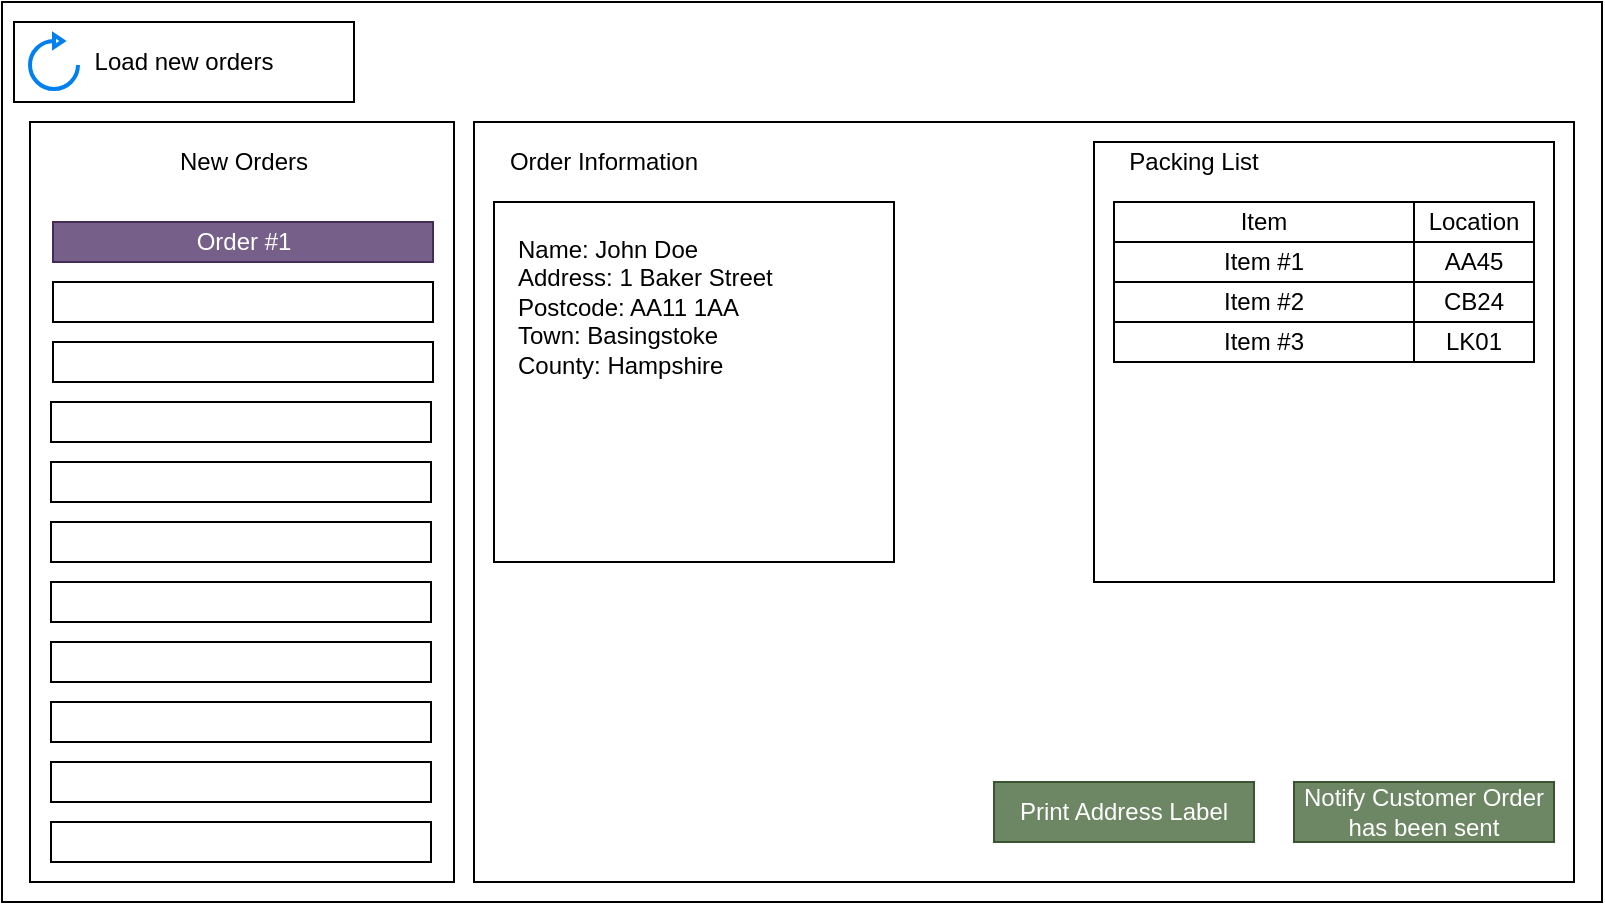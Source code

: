 <mxfile>
    <diagram id="nOyjY47EV0AOrOA9MQXy" name="Page-1">
        <mxGraphModel dx="593" dy="422" grid="1" gridSize="10" guides="1" tooltips="1" connect="1" arrows="1" fold="1" page="1" pageScale="1" pageWidth="827" pageHeight="1169" math="0" shadow="0">
            <root>
                <mxCell id="0"/>
                <mxCell id="1" parent="0"/>
                <mxCell id="2" value="" style="rounded=0;whiteSpace=wrap;html=1;" vertex="1" parent="1">
                    <mxGeometry x="14" y="160" width="800" height="450" as="geometry"/>
                </mxCell>
                <mxCell id="4" value="Load new orders" style="rounded=0;whiteSpace=wrap;html=1;" vertex="1" parent="1">
                    <mxGeometry x="20" y="170" width="170" height="40" as="geometry"/>
                </mxCell>
                <mxCell id="3" value="" style="html=1;verticalLabelPosition=bottom;align=center;labelBackgroundColor=#ffffff;verticalAlign=top;strokeWidth=2;strokeColor=#0080F0;shadow=0;dashed=0;shape=mxgraph.ios7.icons.reload;" vertex="1" parent="1">
                    <mxGeometry x="28" y="176.5" width="24" height="27" as="geometry"/>
                </mxCell>
                <mxCell id="5" value="" style="rounded=0;whiteSpace=wrap;html=1;" vertex="1" parent="1">
                    <mxGeometry x="28" y="220" width="212" height="380" as="geometry"/>
                </mxCell>
                <mxCell id="6" value="" style="rounded=0;whiteSpace=wrap;html=1;" vertex="1" parent="1">
                    <mxGeometry x="250" y="220" width="550" height="380" as="geometry"/>
                </mxCell>
                <mxCell id="7" value="Order #1" style="rounded=0;whiteSpace=wrap;html=1;fillColor=#76608a;strokeColor=#432D57;fontColor=#ffffff;" vertex="1" parent="1">
                    <mxGeometry x="39.5" y="270" width="190" height="20" as="geometry"/>
                </mxCell>
                <mxCell id="8" value="&lt;span style=&quot;color: rgb(255 , 255 , 255)&quot;&gt;Order #2&lt;/span&gt;" style="rounded=0;whiteSpace=wrap;html=1;" vertex="1" parent="1">
                    <mxGeometry x="39.5" y="300" width="190" height="20" as="geometry"/>
                </mxCell>
                <mxCell id="9" value="&lt;span style=&quot;color: rgb(255 , 255 , 255)&quot;&gt;Order #3&lt;/span&gt;" style="rounded=0;whiteSpace=wrap;html=1;" vertex="1" parent="1">
                    <mxGeometry x="39.5" y="330" width="190" height="20" as="geometry"/>
                </mxCell>
                <mxCell id="10" value="&lt;span style=&quot;color: rgb(255 , 255 , 255)&quot;&gt;Order #4&lt;/span&gt;" style="rounded=0;whiteSpace=wrap;html=1;" vertex="1" parent="1">
                    <mxGeometry x="38.5" y="360" width="190" height="20" as="geometry"/>
                </mxCell>
                <mxCell id="11" value="&lt;span style=&quot;color: rgb(255 , 255 , 255)&quot;&gt;Order #5&lt;/span&gt;" style="rounded=0;whiteSpace=wrap;html=1;" vertex="1" parent="1">
                    <mxGeometry x="38.5" y="390" width="190" height="20" as="geometry"/>
                </mxCell>
                <mxCell id="12" value="&lt;span style=&quot;color: rgb(255 , 255 , 255)&quot;&gt;Order #6&lt;/span&gt;" style="rounded=0;whiteSpace=wrap;html=1;" vertex="1" parent="1">
                    <mxGeometry x="38.5" y="420" width="190" height="20" as="geometry"/>
                </mxCell>
                <mxCell id="13" value="&lt;span style=&quot;color: rgb(255 , 255 , 255)&quot;&gt;Order #7&lt;/span&gt;" style="rounded=0;whiteSpace=wrap;html=1;" vertex="1" parent="1">
                    <mxGeometry x="38.5" y="450" width="190" height="20" as="geometry"/>
                </mxCell>
                <mxCell id="14" value="&lt;span style=&quot;color: rgb(255 , 255 , 255)&quot;&gt;Order #8&lt;/span&gt;" style="rounded=0;whiteSpace=wrap;html=1;" vertex="1" parent="1">
                    <mxGeometry x="38.5" y="480" width="190" height="20" as="geometry"/>
                </mxCell>
                <mxCell id="15" value="&lt;span style=&quot;color: rgb(255 , 255 , 255)&quot;&gt;Order #9&lt;/span&gt;" style="rounded=0;whiteSpace=wrap;html=1;" vertex="1" parent="1">
                    <mxGeometry x="38.5" y="510" width="190" height="20" as="geometry"/>
                </mxCell>
                <mxCell id="16" value="&lt;span style=&quot;color: rgb(255 , 255 , 255)&quot;&gt;Order #10&lt;/span&gt;" style="rounded=0;whiteSpace=wrap;html=1;" vertex="1" parent="1">
                    <mxGeometry x="38.5" y="540" width="190" height="20" as="geometry"/>
                </mxCell>
                <mxCell id="17" value="&lt;span style=&quot;color: rgb(255 , 255 , 255)&quot;&gt;Order #11&lt;/span&gt;" style="rounded=0;whiteSpace=wrap;html=1;" vertex="1" parent="1">
                    <mxGeometry x="38.5" y="570" width="190" height="20" as="geometry"/>
                </mxCell>
                <mxCell id="18" value="New Orders" style="text;html=1;strokeColor=none;fillColor=none;align=center;verticalAlign=middle;whiteSpace=wrap;rounded=0;" vertex="1" parent="1">
                    <mxGeometry x="40" y="230" width="190" height="20" as="geometry"/>
                </mxCell>
                <mxCell id="19" value="Order Information" style="text;html=1;strokeColor=none;fillColor=none;align=center;verticalAlign=middle;whiteSpace=wrap;rounded=0;" vertex="1" parent="1">
                    <mxGeometry x="260" y="230" width="110" height="20" as="geometry"/>
                </mxCell>
                <mxCell id="20" value="" style="rounded=0;whiteSpace=wrap;html=1;" vertex="1" parent="1">
                    <mxGeometry x="560" y="230" width="230" height="220" as="geometry"/>
                </mxCell>
                <mxCell id="36" value="Packing List" style="text;html=1;strokeColor=none;fillColor=none;align=center;verticalAlign=middle;whiteSpace=wrap;rounded=0;" vertex="1" parent="1">
                    <mxGeometry x="570" y="230" width="80" height="20" as="geometry"/>
                </mxCell>
                <mxCell id="37" value="Location" style="rounded=0;whiteSpace=wrap;html=1;" vertex="1" parent="1">
                    <mxGeometry x="720" y="260" width="60" height="20" as="geometry"/>
                </mxCell>
                <mxCell id="38" value="Item" style="rounded=0;whiteSpace=wrap;html=1;" vertex="1" parent="1">
                    <mxGeometry x="570" y="260" width="150" height="20" as="geometry"/>
                </mxCell>
                <mxCell id="40" value="Item #1" style="rounded=0;whiteSpace=wrap;html=1;" vertex="1" parent="1">
                    <mxGeometry x="570" y="280" width="150" height="20" as="geometry"/>
                </mxCell>
                <mxCell id="41" value="Item #2" style="rounded=0;whiteSpace=wrap;html=1;" vertex="1" parent="1">
                    <mxGeometry x="570" y="300" width="150" height="20" as="geometry"/>
                </mxCell>
                <mxCell id="42" value="Item #3" style="rounded=0;whiteSpace=wrap;html=1;" vertex="1" parent="1">
                    <mxGeometry x="570" y="320" width="150" height="20" as="geometry"/>
                </mxCell>
                <mxCell id="43" value="AA45" style="rounded=0;whiteSpace=wrap;html=1;" vertex="1" parent="1">
                    <mxGeometry x="720" y="280" width="60" height="20" as="geometry"/>
                </mxCell>
                <mxCell id="44" value="CB24" style="rounded=0;whiteSpace=wrap;html=1;" vertex="1" parent="1">
                    <mxGeometry x="720" y="300" width="60" height="20" as="geometry"/>
                </mxCell>
                <mxCell id="45" value="LK01" style="rounded=0;whiteSpace=wrap;html=1;" vertex="1" parent="1">
                    <mxGeometry x="720" y="320" width="60" height="20" as="geometry"/>
                </mxCell>
                <mxCell id="46" value="Notify Customer Order has been sent" style="rounded=0;whiteSpace=wrap;html=1;fillColor=#6d8764;strokeColor=#3A5431;fontColor=#ffffff;" vertex="1" parent="1">
                    <mxGeometry x="660" y="550" width="130" height="30" as="geometry"/>
                </mxCell>
                <mxCell id="47" value="Print Address Label" style="rounded=0;whiteSpace=wrap;html=1;fillColor=#6d8764;strokeColor=#3A5431;fontColor=#ffffff;" vertex="1" parent="1">
                    <mxGeometry x="510" y="550" width="130" height="30" as="geometry"/>
                </mxCell>
                <mxCell id="49" value="" style="rounded=0;whiteSpace=wrap;html=1;" vertex="1" parent="1">
                    <mxGeometry x="260" y="260" width="200" height="180" as="geometry"/>
                </mxCell>
                <mxCell id="50" value="Name: John Doe&lt;br&gt;Address: 1 Baker Street&lt;br&gt;Postcode: AA11 1AA&lt;br&gt;Town: Basingstoke&lt;br&gt;County: Hampshire&lt;br&gt;" style="text;html=1;strokeColor=none;fillColor=none;align=left;verticalAlign=top;whiteSpace=wrap;rounded=0;" vertex="1" parent="1">
                    <mxGeometry x="270" y="270" width="170" height="160" as="geometry"/>
                </mxCell>
            </root>
        </mxGraphModel>
    </diagram>
</mxfile>